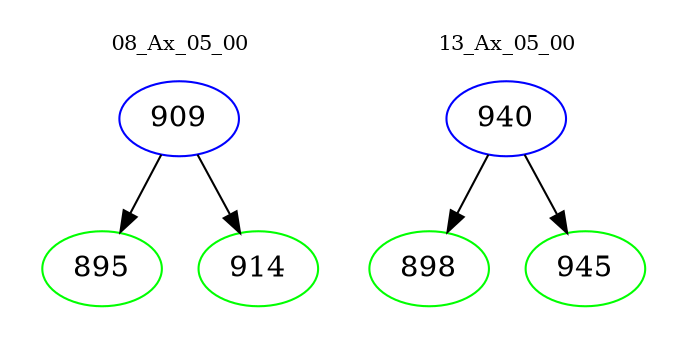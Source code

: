 digraph{
subgraph cluster_0 {
color = white
label = "08_Ax_05_00";
fontsize=10;
T0_909 [label="909", color="blue"]
T0_909 -> T0_895 [color="black"]
T0_895 [label="895", color="green"]
T0_909 -> T0_914 [color="black"]
T0_914 [label="914", color="green"]
}
subgraph cluster_1 {
color = white
label = "13_Ax_05_00";
fontsize=10;
T1_940 [label="940", color="blue"]
T1_940 -> T1_898 [color="black"]
T1_898 [label="898", color="green"]
T1_940 -> T1_945 [color="black"]
T1_945 [label="945", color="green"]
}
}
